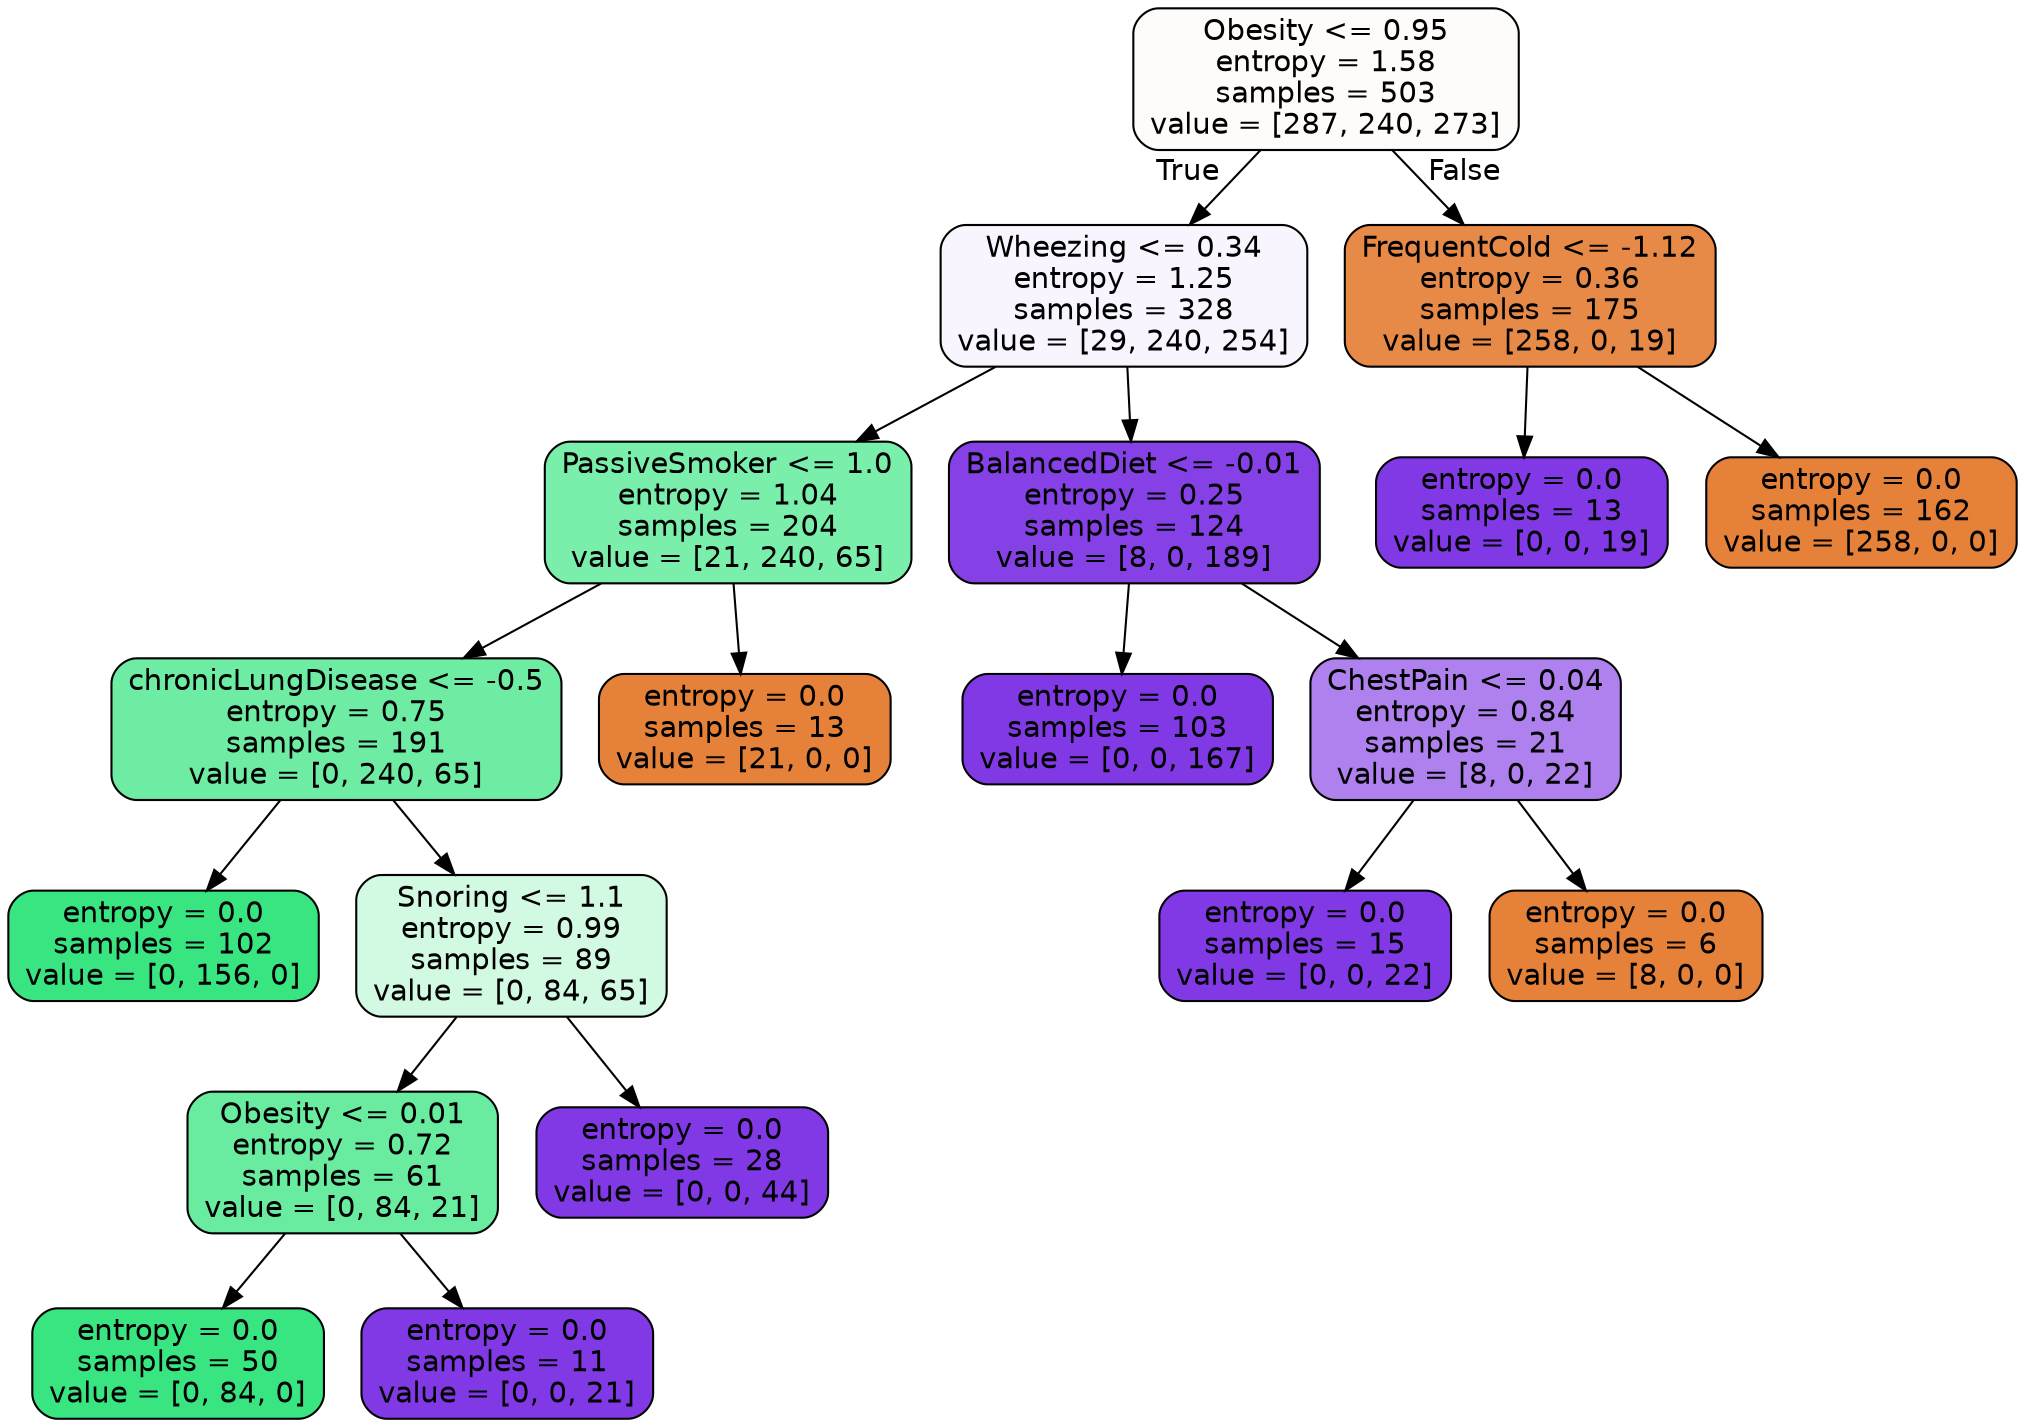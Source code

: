 digraph Tree {
node [shape=box, style="filled, rounded", color="black", fontname=helvetica] ;
edge [fontname=helvetica] ;
0 [label="Obesity <= 0.95\nentropy = 1.58\nsamples = 503\nvalue = [287, 240, 273]", fillcolor="#fefcfa"] ;
1 [label="Wheezing <= 0.34\nentropy = 1.25\nsamples = 328\nvalue = [29, 240, 254]", fillcolor="#f9f5fe"] ;
0 -> 1 [labeldistance=2.5, labelangle=45, headlabel="True"] ;
2 [label="PassiveSmoker <= 1.0\nentropy = 1.04\nsamples = 204\nvalue = [21, 240, 65]", fillcolor="#7aeeab"] ;
1 -> 2 ;
3 [label="chronicLungDisease <= -0.5\nentropy = 0.75\nsamples = 191\nvalue = [0, 240, 65]", fillcolor="#6feca3"] ;
2 -> 3 ;
4 [label="entropy = 0.0\nsamples = 102\nvalue = [0, 156, 0]", fillcolor="#39e581"] ;
3 -> 4 ;
5 [label="Snoring <= 1.1\nentropy = 0.99\nsamples = 89\nvalue = [0, 84, 65]", fillcolor="#d2f9e2"] ;
3 -> 5 ;
6 [label="Obesity <= 0.01\nentropy = 0.72\nsamples = 61\nvalue = [0, 84, 21]", fillcolor="#6aeca0"] ;
5 -> 6 ;
7 [label="entropy = 0.0\nsamples = 50\nvalue = [0, 84, 0]", fillcolor="#39e581"] ;
6 -> 7 ;
8 [label="entropy = 0.0\nsamples = 11\nvalue = [0, 0, 21]", fillcolor="#8139e5"] ;
6 -> 8 ;
9 [label="entropy = 0.0\nsamples = 28\nvalue = [0, 0, 44]", fillcolor="#8139e5"] ;
5 -> 9 ;
10 [label="entropy = 0.0\nsamples = 13\nvalue = [21, 0, 0]", fillcolor="#e58139"] ;
2 -> 10 ;
11 [label="BalancedDiet <= -0.01\nentropy = 0.25\nsamples = 124\nvalue = [8, 0, 189]", fillcolor="#8641e6"] ;
1 -> 11 ;
12 [label="entropy = 0.0\nsamples = 103\nvalue = [0, 0, 167]", fillcolor="#8139e5"] ;
11 -> 12 ;
13 [label="ChestPain <= 0.04\nentropy = 0.84\nsamples = 21\nvalue = [8, 0, 22]", fillcolor="#af81ee"] ;
11 -> 13 ;
14 [label="entropy = 0.0\nsamples = 15\nvalue = [0, 0, 22]", fillcolor="#8139e5"] ;
13 -> 14 ;
15 [label="entropy = 0.0\nsamples = 6\nvalue = [8, 0, 0]", fillcolor="#e58139"] ;
13 -> 15 ;
16 [label="FrequentCold <= -1.12\nentropy = 0.36\nsamples = 175\nvalue = [258, 0, 19]", fillcolor="#e78a48"] ;
0 -> 16 [labeldistance=2.5, labelangle=-45, headlabel="False"] ;
17 [label="entropy = 0.0\nsamples = 13\nvalue = [0, 0, 19]", fillcolor="#8139e5"] ;
16 -> 17 ;
18 [label="entropy = 0.0\nsamples = 162\nvalue = [258, 0, 0]", fillcolor="#e58139"] ;
16 -> 18 ;
}